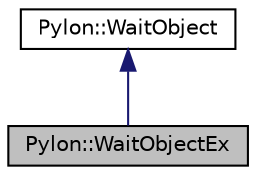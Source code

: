digraph "Pylon::WaitObjectEx"
{
  edge [fontname="Helvetica",fontsize="10",labelfontname="Helvetica",labelfontsize="10"];
  node [fontname="Helvetica",fontsize="10",shape=record];
  Node1 [label="Pylon::WaitObjectEx",height=0.2,width=0.4,color="black", fillcolor="grey75", style="filled", fontcolor="black"];
  Node2 -> Node1 [dir="back",color="midnightblue",fontsize="10",style="solid",fontname="Helvetica"];
  Node2 [label="Pylon::WaitObject",height=0.2,width=0.4,color="black", fillcolor="white", style="filled",URL="$class_pylon_1_1_wait_object.html",tooltip="A platform independent wait object. "];
}
